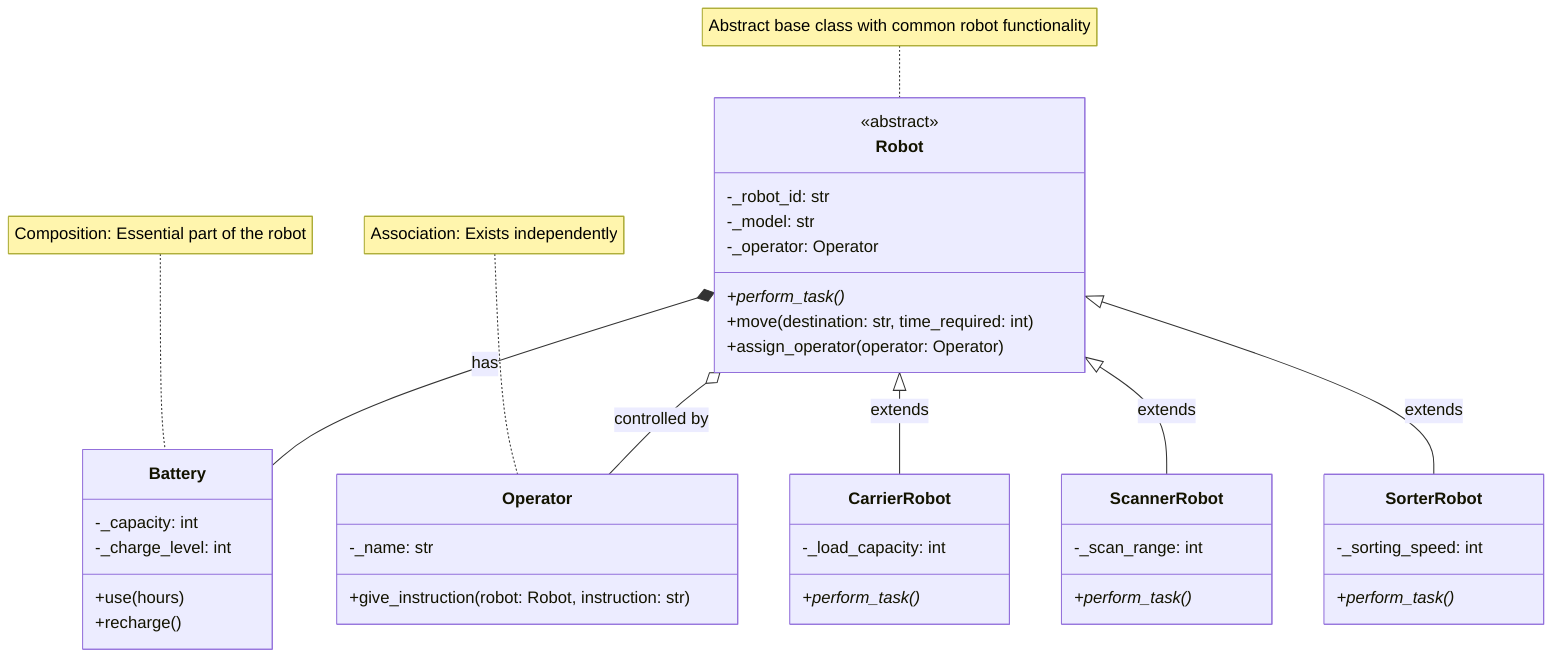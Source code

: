 classDiagram
    class Robot {
        <<abstract>>
        -_robot_id: str
        -_model: str
        -_operator: Operator
        +perform_task()* 
        +move(destination: str, time_required: int)
        +assign_operator(operator: Operator)
    }

    class Battery {
        -_capacity: int
        -_charge_level: int
        +use(hours)
        +recharge()
    }

    class Operator {
        -_name: str
        +give_instruction(robot: Robot, instruction: str)
    }

    class CarrierRobot {
        -_load_capacity: int
        +perform_task()* 
    }

    class ScannerRobot {
        -_scan_range: int
        +perform_task()* 
    }

    class SorterRobot {
        -_sorting_speed: int
        +perform_task()* 
    }

    Robot *-- Battery : has
    Robot o-- Operator : controlled by
    Robot <|-- CarrierRobot : extends
    Robot <|-- ScannerRobot : extends
    Robot <|-- SorterRobot : extends

    note for Robot "Abstract base class with common robot functionality"
    note for Battery "Composition: Essential part of the robot"
    note for Operator "Association: Exists independently"